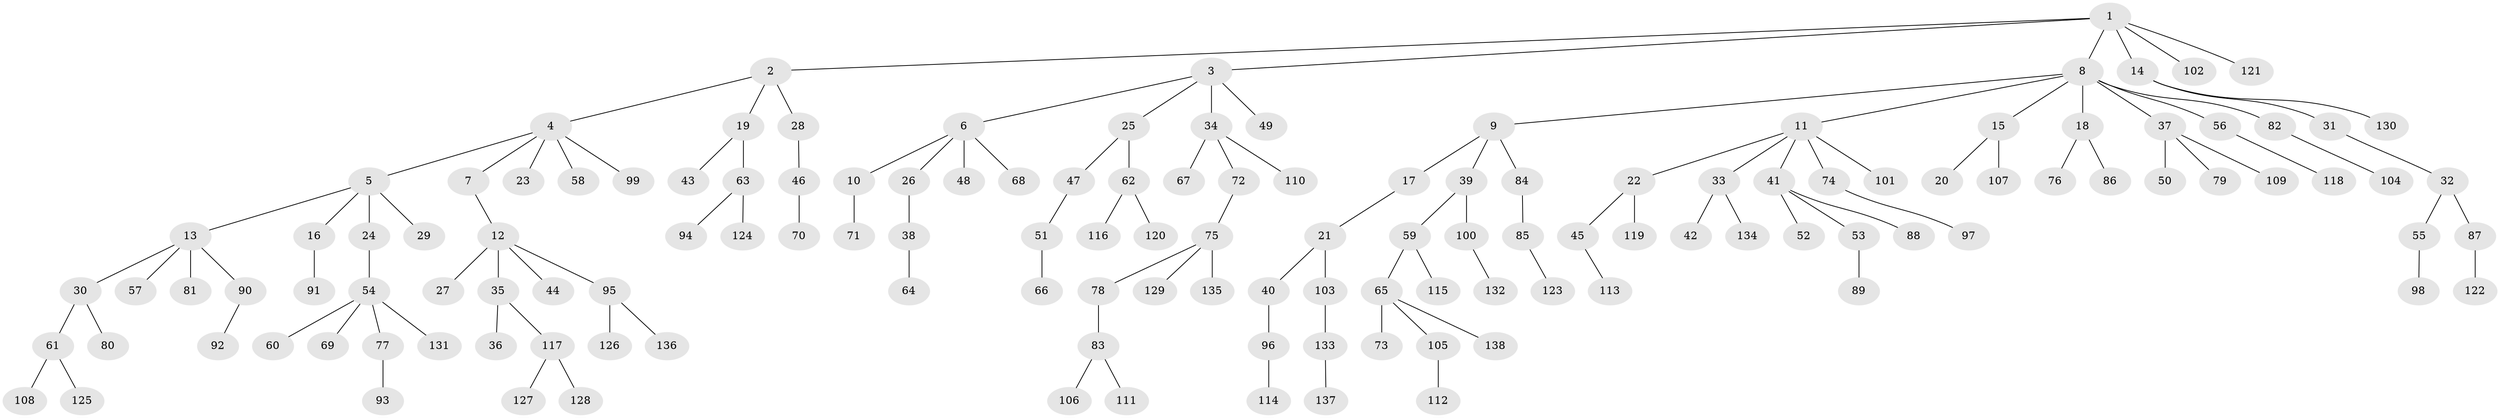 // coarse degree distribution, {5: 0.052083333333333336, 4: 0.07291666666666667, 2: 0.16666666666666666, 8: 0.020833333333333332, 1: 0.5833333333333334, 6: 0.010416666666666666, 3: 0.09375}
// Generated by graph-tools (version 1.1) at 2025/42/03/06/25 10:42:04]
// undirected, 138 vertices, 137 edges
graph export_dot {
graph [start="1"]
  node [color=gray90,style=filled];
  1;
  2;
  3;
  4;
  5;
  6;
  7;
  8;
  9;
  10;
  11;
  12;
  13;
  14;
  15;
  16;
  17;
  18;
  19;
  20;
  21;
  22;
  23;
  24;
  25;
  26;
  27;
  28;
  29;
  30;
  31;
  32;
  33;
  34;
  35;
  36;
  37;
  38;
  39;
  40;
  41;
  42;
  43;
  44;
  45;
  46;
  47;
  48;
  49;
  50;
  51;
  52;
  53;
  54;
  55;
  56;
  57;
  58;
  59;
  60;
  61;
  62;
  63;
  64;
  65;
  66;
  67;
  68;
  69;
  70;
  71;
  72;
  73;
  74;
  75;
  76;
  77;
  78;
  79;
  80;
  81;
  82;
  83;
  84;
  85;
  86;
  87;
  88;
  89;
  90;
  91;
  92;
  93;
  94;
  95;
  96;
  97;
  98;
  99;
  100;
  101;
  102;
  103;
  104;
  105;
  106;
  107;
  108;
  109;
  110;
  111;
  112;
  113;
  114;
  115;
  116;
  117;
  118;
  119;
  120;
  121;
  122;
  123;
  124;
  125;
  126;
  127;
  128;
  129;
  130;
  131;
  132;
  133;
  134;
  135;
  136;
  137;
  138;
  1 -- 2;
  1 -- 3;
  1 -- 8;
  1 -- 14;
  1 -- 102;
  1 -- 121;
  2 -- 4;
  2 -- 19;
  2 -- 28;
  3 -- 6;
  3 -- 25;
  3 -- 34;
  3 -- 49;
  4 -- 5;
  4 -- 7;
  4 -- 23;
  4 -- 58;
  4 -- 99;
  5 -- 13;
  5 -- 16;
  5 -- 24;
  5 -- 29;
  6 -- 10;
  6 -- 26;
  6 -- 48;
  6 -- 68;
  7 -- 12;
  8 -- 9;
  8 -- 11;
  8 -- 15;
  8 -- 18;
  8 -- 37;
  8 -- 56;
  8 -- 82;
  9 -- 17;
  9 -- 39;
  9 -- 84;
  10 -- 71;
  11 -- 22;
  11 -- 33;
  11 -- 41;
  11 -- 74;
  11 -- 101;
  12 -- 27;
  12 -- 35;
  12 -- 44;
  12 -- 95;
  13 -- 30;
  13 -- 57;
  13 -- 81;
  13 -- 90;
  14 -- 31;
  14 -- 130;
  15 -- 20;
  15 -- 107;
  16 -- 91;
  17 -- 21;
  18 -- 76;
  18 -- 86;
  19 -- 43;
  19 -- 63;
  21 -- 40;
  21 -- 103;
  22 -- 45;
  22 -- 119;
  24 -- 54;
  25 -- 47;
  25 -- 62;
  26 -- 38;
  28 -- 46;
  30 -- 61;
  30 -- 80;
  31 -- 32;
  32 -- 55;
  32 -- 87;
  33 -- 42;
  33 -- 134;
  34 -- 67;
  34 -- 72;
  34 -- 110;
  35 -- 36;
  35 -- 117;
  37 -- 50;
  37 -- 79;
  37 -- 109;
  38 -- 64;
  39 -- 59;
  39 -- 100;
  40 -- 96;
  41 -- 52;
  41 -- 53;
  41 -- 88;
  45 -- 113;
  46 -- 70;
  47 -- 51;
  51 -- 66;
  53 -- 89;
  54 -- 60;
  54 -- 69;
  54 -- 77;
  54 -- 131;
  55 -- 98;
  56 -- 118;
  59 -- 65;
  59 -- 115;
  61 -- 108;
  61 -- 125;
  62 -- 116;
  62 -- 120;
  63 -- 94;
  63 -- 124;
  65 -- 73;
  65 -- 105;
  65 -- 138;
  72 -- 75;
  74 -- 97;
  75 -- 78;
  75 -- 129;
  75 -- 135;
  77 -- 93;
  78 -- 83;
  82 -- 104;
  83 -- 106;
  83 -- 111;
  84 -- 85;
  85 -- 123;
  87 -- 122;
  90 -- 92;
  95 -- 126;
  95 -- 136;
  96 -- 114;
  100 -- 132;
  103 -- 133;
  105 -- 112;
  117 -- 127;
  117 -- 128;
  133 -- 137;
}
